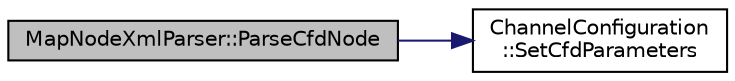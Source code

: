 digraph "MapNodeXmlParser::ParseCfdNode"
{
  edge [fontname="Helvetica",fontsize="10",labelfontname="Helvetica",labelfontsize="10"];
  node [fontname="Helvetica",fontsize="10",shape=record];
  rankdir="LR";
  Node1 [label="MapNodeXmlParser::ParseCfdNode",height=0.2,width=0.4,color="black", fillcolor="grey75", style="filled", fontcolor="black"];
  Node1 -> Node2 [color="midnightblue",fontsize="10",style="solid",fontname="Helvetica"];
  Node2 [label="ChannelConfiguration\l::SetCfdParameters",height=0.2,width=0.4,color="black", fillcolor="white", style="filled",URL="$d6/d20/class_channel_configuration.html#a4a20fd111d25661ae0ce00d78c8e708d"];
}
